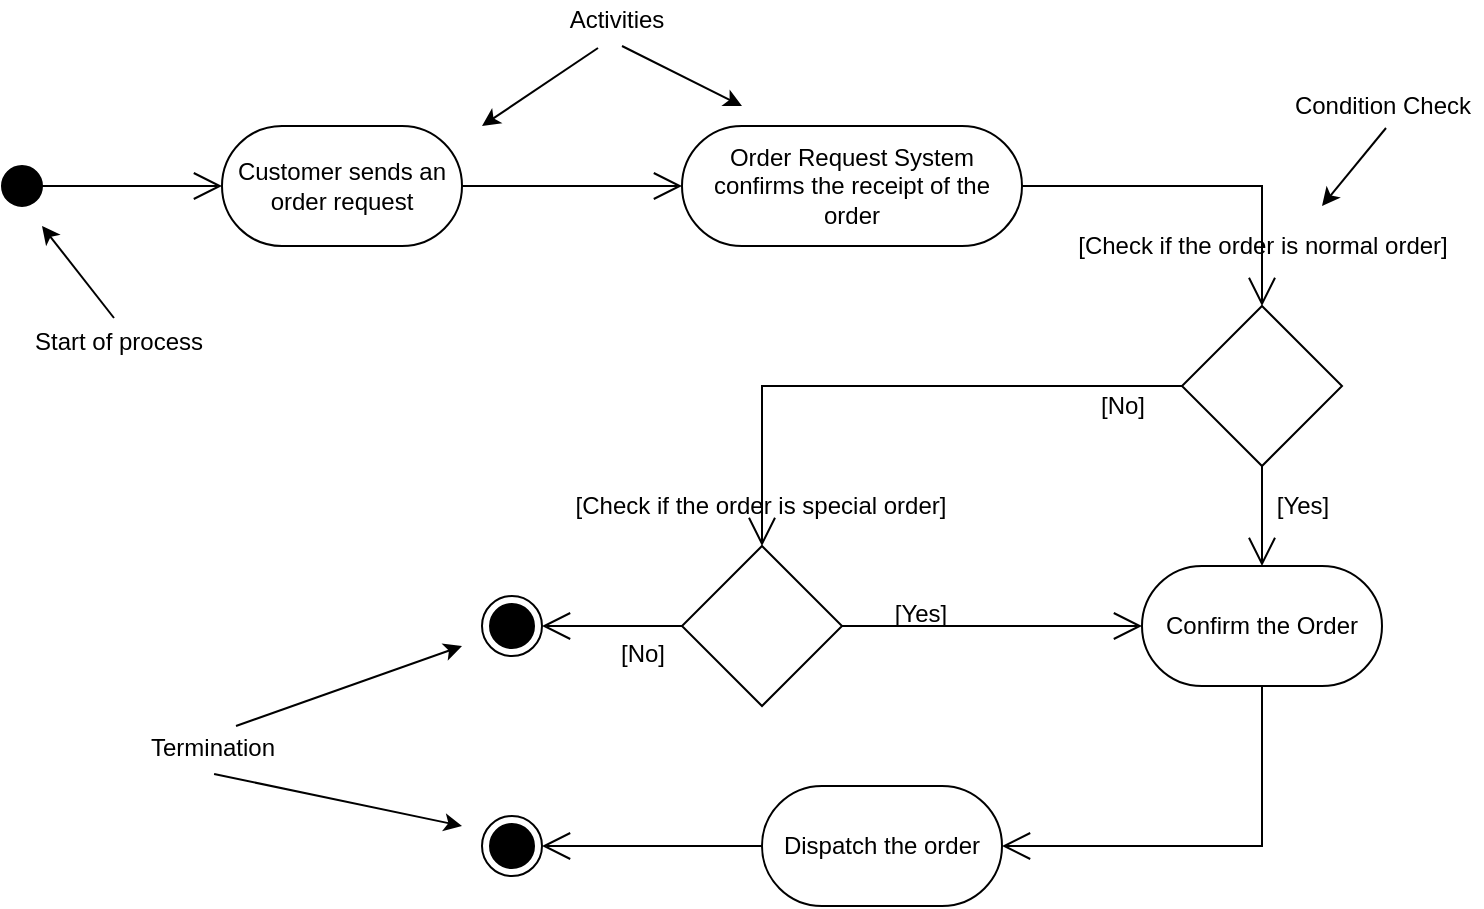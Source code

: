 <mxfile version="12.9.12" type="google"><diagram name="Page-1" id="e7e014a7-5840-1c2e-5031-d8a46d1fe8dd"><mxGraphModel dx="868" dy="516" grid="1" gridSize="10" guides="1" tooltips="1" connect="1" arrows="1" fold="1" page="1" pageScale="1" pageWidth="1169" pageHeight="826" background="#ffffff" math="0" shadow="0"><root><mxCell id="0"/><mxCell id="1" parent="0"/><mxCell id="u-cLU-4C0J10VhA0d_Xr-41" value="Customer sends an order request" style="rounded=1;whiteSpace=wrap;html=1;arcSize=50;" vertex="1" parent="1"><mxGeometry x="210" y="80" width="120" height="60" as="geometry"/></mxCell><mxCell id="u-cLU-4C0J10VhA0d_Xr-43" value="Order Request System confirms the receipt of the order" style="rounded=1;whiteSpace=wrap;html=1;arcSize=50;" vertex="1" parent="1"><mxGeometry x="440" y="80" width="170" height="60" as="geometry"/></mxCell><mxCell id="u-cLU-4C0J10VhA0d_Xr-44" value="" style="rhombus;whiteSpace=wrap;html=1;" vertex="1" parent="1"><mxGeometry x="690" y="170" width="80" height="80" as="geometry"/></mxCell><mxCell id="u-cLU-4C0J10VhA0d_Xr-45" value="Confirm the Order" style="rounded=1;whiteSpace=wrap;html=1;arcSize=50;" vertex="1" parent="1"><mxGeometry x="670" y="300" width="120" height="60" as="geometry"/></mxCell><mxCell id="u-cLU-4C0J10VhA0d_Xr-46" value="" style="rhombus;whiteSpace=wrap;html=1;" vertex="1" parent="1"><mxGeometry x="440" y="290" width="80" height="80" as="geometry"/></mxCell><mxCell id="u-cLU-4C0J10VhA0d_Xr-47" value="Dispatch the order" style="rounded=1;whiteSpace=wrap;html=1;arcSize=50;" vertex="1" parent="1"><mxGeometry x="480" y="410" width="120" height="60" as="geometry"/></mxCell><mxCell id="u-cLU-4C0J10VhA0d_Xr-50" value="" style="ellipse;whiteSpace=wrap;html=1;aspect=fixed;strokeColor=#000000;fillColor=#000000;gradientColor=none;" vertex="1" parent="1"><mxGeometry x="100" y="100" width="20" height="20" as="geometry"/></mxCell><mxCell id="u-cLU-4C0J10VhA0d_Xr-51" value="" style="ellipse;html=1;shape=endState;fillColor=#000000;strokeColor=#000000;" vertex="1" parent="1"><mxGeometry x="340" y="315" width="30" height="30" as="geometry"/></mxCell><mxCell id="u-cLU-4C0J10VhA0d_Xr-52" value="" style="ellipse;html=1;shape=endState;fillColor=#000000;strokeColor=#000000;" vertex="1" parent="1"><mxGeometry x="340" y="425" width="30" height="30" as="geometry"/></mxCell><mxCell id="u-cLU-4C0J10VhA0d_Xr-54" value="" style="endArrow=open;endFill=1;endSize=12;html=1;strokeColor=#000000;strokeWidth=1;exitX=1;exitY=0.5;exitDx=0;exitDy=0;entryX=0;entryY=0.5;entryDx=0;entryDy=0;" edge="1" parent="1" source="u-cLU-4C0J10VhA0d_Xr-50" target="u-cLU-4C0J10VhA0d_Xr-41"><mxGeometry width="160" relative="1" as="geometry"><mxPoint x="360" y="290" as="sourcePoint"/><mxPoint x="520" y="290" as="targetPoint"/></mxGeometry></mxCell><mxCell id="u-cLU-4C0J10VhA0d_Xr-55" value="" style="endArrow=open;endFill=1;endSize=12;html=1;strokeColor=#000000;strokeWidth=1;exitX=1;exitY=0.5;exitDx=0;exitDy=0;entryX=0;entryY=0.5;entryDx=0;entryDy=0;" edge="1" parent="1" source="u-cLU-4C0J10VhA0d_Xr-41" target="u-cLU-4C0J10VhA0d_Xr-43"><mxGeometry width="160" relative="1" as="geometry"><mxPoint x="360" y="290" as="sourcePoint"/><mxPoint x="520" y="290" as="targetPoint"/></mxGeometry></mxCell><mxCell id="u-cLU-4C0J10VhA0d_Xr-56" value="" style="endArrow=open;endFill=1;endSize=12;html=1;strokeColor=#000000;strokeWidth=1;exitX=1;exitY=0.5;exitDx=0;exitDy=0;entryX=0.5;entryY=0;entryDx=0;entryDy=0;rounded=0;" edge="1" parent="1" source="u-cLU-4C0J10VhA0d_Xr-43" target="u-cLU-4C0J10VhA0d_Xr-44"><mxGeometry width="160" relative="1" as="geometry"><mxPoint x="360" y="290" as="sourcePoint"/><mxPoint x="520" y="290" as="targetPoint"/><Array as="points"><mxPoint x="730" y="110"/></Array></mxGeometry></mxCell><mxCell id="u-cLU-4C0J10VhA0d_Xr-57" value="" style="endArrow=open;endFill=1;endSize=12;html=1;strokeColor=#000000;strokeWidth=1;exitX=0.5;exitY=1;exitDx=0;exitDy=0;entryX=0.5;entryY=0;entryDx=0;entryDy=0;" edge="1" parent="1" source="u-cLU-4C0J10VhA0d_Xr-44" target="u-cLU-4C0J10VhA0d_Xr-45"><mxGeometry width="160" relative="1" as="geometry"><mxPoint x="360" y="290" as="sourcePoint"/><mxPoint x="520" y="290" as="targetPoint"/></mxGeometry></mxCell><mxCell id="u-cLU-4C0J10VhA0d_Xr-58" value="" style="endArrow=open;endFill=1;endSize=12;html=1;strokeColor=#000000;strokeWidth=1;exitX=0;exitY=0.5;exitDx=0;exitDy=0;entryX=0.5;entryY=0;entryDx=0;entryDy=0;rounded=0;" edge="1" parent="1" source="u-cLU-4C0J10VhA0d_Xr-44" target="u-cLU-4C0J10VhA0d_Xr-46"><mxGeometry width="160" relative="1" as="geometry"><mxPoint x="360" y="290" as="sourcePoint"/><mxPoint x="520" y="290" as="targetPoint"/><Array as="points"><mxPoint x="480" y="210"/></Array></mxGeometry></mxCell><mxCell id="u-cLU-4C0J10VhA0d_Xr-59" value="" style="endArrow=open;endFill=1;endSize=12;html=1;strokeColor=#000000;strokeWidth=1;exitX=1;exitY=0.5;exitDx=0;exitDy=0;entryX=0;entryY=0.5;entryDx=0;entryDy=0;" edge="1" parent="1" source="u-cLU-4C0J10VhA0d_Xr-46" target="u-cLU-4C0J10VhA0d_Xr-45"><mxGeometry width="160" relative="1" as="geometry"><mxPoint x="360" y="290" as="sourcePoint"/><mxPoint x="520" y="290" as="targetPoint"/></mxGeometry></mxCell><mxCell id="u-cLU-4C0J10VhA0d_Xr-60" value="" style="endArrow=open;endFill=1;endSize=12;html=1;strokeColor=#000000;strokeWidth=1;exitX=0.5;exitY=1;exitDx=0;exitDy=0;entryX=1;entryY=0.5;entryDx=0;entryDy=0;rounded=0;" edge="1" parent="1" source="u-cLU-4C0J10VhA0d_Xr-45" target="u-cLU-4C0J10VhA0d_Xr-47"><mxGeometry width="160" relative="1" as="geometry"><mxPoint x="360" y="290" as="sourcePoint"/><mxPoint x="520" y="290" as="targetPoint"/><Array as="points"><mxPoint x="730" y="440"/></Array></mxGeometry></mxCell><mxCell id="u-cLU-4C0J10VhA0d_Xr-61" value="" style="endArrow=open;endFill=1;endSize=12;html=1;strokeColor=#000000;strokeWidth=1;exitX=0;exitY=0.5;exitDx=0;exitDy=0;entryX=1;entryY=0.5;entryDx=0;entryDy=0;" edge="1" parent="1" source="u-cLU-4C0J10VhA0d_Xr-47" target="u-cLU-4C0J10VhA0d_Xr-52"><mxGeometry width="160" relative="1" as="geometry"><mxPoint x="360" y="290" as="sourcePoint"/><mxPoint x="520" y="290" as="targetPoint"/></mxGeometry></mxCell><mxCell id="u-cLU-4C0J10VhA0d_Xr-62" value="" style="endArrow=open;endFill=1;endSize=12;html=1;strokeColor=#000000;strokeWidth=1;exitX=0;exitY=0.5;exitDx=0;exitDy=0;entryX=1;entryY=0.5;entryDx=0;entryDy=0;" edge="1" parent="1" source="u-cLU-4C0J10VhA0d_Xr-46" target="u-cLU-4C0J10VhA0d_Xr-51"><mxGeometry width="160" relative="1" as="geometry"><mxPoint x="360" y="290" as="sourcePoint"/><mxPoint x="520" y="290" as="targetPoint"/></mxGeometry></mxCell><mxCell id="u-cLU-4C0J10VhA0d_Xr-64" value="[Check if the order is normal order]" style="text;html=1;align=center;verticalAlign=middle;resizable=0;points=[];autosize=1;rotation=0;" vertex="1" parent="1"><mxGeometry x="630" y="130" width="200" height="20" as="geometry"/></mxCell><mxCell id="u-cLU-4C0J10VhA0d_Xr-66" value="[No]" style="text;html=1;align=center;verticalAlign=middle;resizable=0;points=[];autosize=1;" vertex="1" parent="1"><mxGeometry x="640" y="210" width="40" height="20" as="geometry"/></mxCell><mxCell id="u-cLU-4C0J10VhA0d_Xr-67" value="[Yes]" style="text;html=1;align=center;verticalAlign=middle;resizable=0;points=[];autosize=1;" vertex="1" parent="1"><mxGeometry x="539" y="314" width="40" height="20" as="geometry"/></mxCell><mxCell id="u-cLU-4C0J10VhA0d_Xr-68" value="[Check if the order is special order]" style="text;html=1;align=center;verticalAlign=middle;resizable=0;points=[];autosize=1;" vertex="1" parent="1"><mxGeometry x="379" y="260" width="200" height="20" as="geometry"/></mxCell><mxCell id="u-cLU-4C0J10VhA0d_Xr-69" value="[Yes]" style="text;html=1;align=center;verticalAlign=middle;resizable=0;points=[];autosize=1;" vertex="1" parent="1"><mxGeometry x="730" y="260" width="40" height="20" as="geometry"/></mxCell><mxCell id="u-cLU-4C0J10VhA0d_Xr-70" value="[No]" style="text;html=1;align=center;verticalAlign=middle;resizable=0;points=[];autosize=1;" vertex="1" parent="1"><mxGeometry x="400" y="334" width="40" height="20" as="geometry"/></mxCell><mxCell id="u-cLU-4C0J10VhA0d_Xr-73" value="Start of process" style="text;html=1;align=center;verticalAlign=middle;resizable=0;points=[];autosize=1;" vertex="1" parent="1"><mxGeometry x="108" y="178" width="100" height="20" as="geometry"/></mxCell><mxCell id="u-cLU-4C0J10VhA0d_Xr-74" value="Activities" style="text;html=1;align=center;verticalAlign=middle;resizable=0;points=[];autosize=1;" vertex="1" parent="1"><mxGeometry x="377" y="17" width="60" height="20" as="geometry"/></mxCell><mxCell id="u-cLU-4C0J10VhA0d_Xr-75" value="Termination" style="text;html=1;align=center;verticalAlign=middle;resizable=0;points=[];autosize=1;" vertex="1" parent="1"><mxGeometry x="165" y="381" width="80" height="20" as="geometry"/></mxCell><mxCell id="u-cLU-4C0J10VhA0d_Xr-76" value="Condition Check" style="text;html=1;align=center;verticalAlign=middle;resizable=0;points=[];autosize=1;" vertex="1" parent="1"><mxGeometry x="740" y="60" width="100" height="20" as="geometry"/></mxCell><mxCell id="u-cLU-4C0J10VhA0d_Xr-77" value="" style="endArrow=classic;html=1;strokeColor=#000000;strokeWidth=1;exitX=0.48;exitY=-0.1;exitDx=0;exitDy=0;exitPerimeter=0;" edge="1" parent="1" source="u-cLU-4C0J10VhA0d_Xr-73"><mxGeometry width="50" height="50" relative="1" as="geometry"><mxPoint x="156" y="188" as="sourcePoint"/><mxPoint x="120" y="130" as="targetPoint"/></mxGeometry></mxCell><mxCell id="u-cLU-4C0J10VhA0d_Xr-78" value="" style="endArrow=classic;html=1;strokeColor=#000000;strokeWidth=1;exitX=0.65;exitY=-0.05;exitDx=0;exitDy=0;exitPerimeter=0;" edge="1" parent="1" source="u-cLU-4C0J10VhA0d_Xr-75"><mxGeometry width="50" height="50" relative="1" as="geometry"><mxPoint x="390" y="290" as="sourcePoint"/><mxPoint x="330" y="340" as="targetPoint"/></mxGeometry></mxCell><mxCell id="u-cLU-4C0J10VhA0d_Xr-79" value="" style="endArrow=classic;html=1;strokeColor=#000000;strokeWidth=1;exitX=0.513;exitY=1.15;exitDx=0;exitDy=0;exitPerimeter=0;" edge="1" parent="1" source="u-cLU-4C0J10VhA0d_Xr-75"><mxGeometry width="50" height="50" relative="1" as="geometry"><mxPoint x="390" y="290" as="sourcePoint"/><mxPoint x="330" y="430" as="targetPoint"/></mxGeometry></mxCell><mxCell id="u-cLU-4C0J10VhA0d_Xr-80" value="" style="endArrow=classic;html=1;strokeColor=#000000;strokeWidth=1;exitX=0.35;exitY=1.2;exitDx=0;exitDy=0;exitPerimeter=0;" edge="1" parent="1" source="u-cLU-4C0J10VhA0d_Xr-74"><mxGeometry width="50" height="50" relative="1" as="geometry"><mxPoint x="390" y="290" as="sourcePoint"/><mxPoint x="340" y="80" as="targetPoint"/></mxGeometry></mxCell><mxCell id="u-cLU-4C0J10VhA0d_Xr-81" value="" style="endArrow=classic;html=1;strokeColor=#000000;strokeWidth=1;exitX=0.55;exitY=1.15;exitDx=0;exitDy=0;exitPerimeter=0;" edge="1" parent="1" source="u-cLU-4C0J10VhA0d_Xr-74"><mxGeometry width="50" height="50" relative="1" as="geometry"><mxPoint x="390" y="290" as="sourcePoint"/><mxPoint x="470" y="70" as="targetPoint"/></mxGeometry></mxCell><mxCell id="u-cLU-4C0J10VhA0d_Xr-82" value="" style="endArrow=classic;html=1;strokeColor=#000000;strokeWidth=1;exitX=0.52;exitY=1.05;exitDx=0;exitDy=0;exitPerimeter=0;" edge="1" parent="1" source="u-cLU-4C0J10VhA0d_Xr-76"><mxGeometry width="50" height="50" relative="1" as="geometry"><mxPoint x="390" y="290" as="sourcePoint"/><mxPoint x="760" y="120" as="targetPoint"/></mxGeometry></mxCell></root></mxGraphModel></diagram></mxfile>